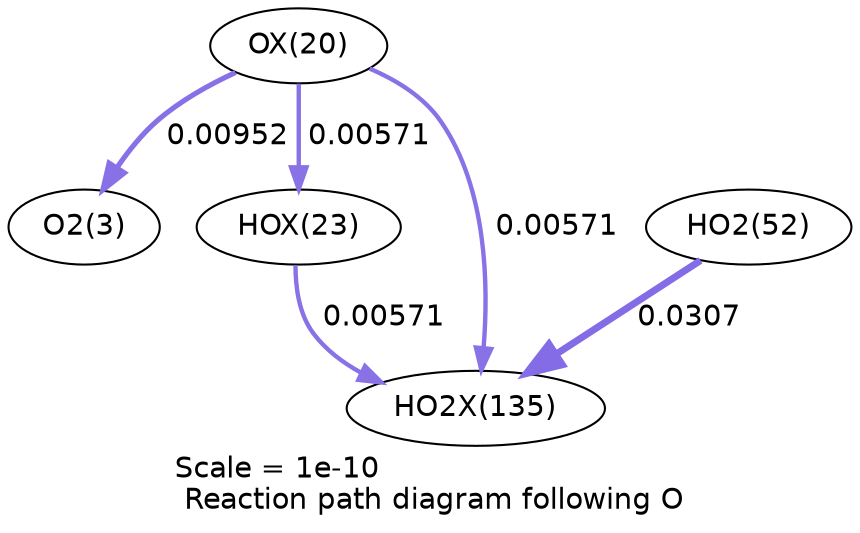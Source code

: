 digraph reaction_paths {
center=1;
s35 -> s5[fontname="Helvetica", penwidth=2.49, arrowsize=1.24, color="0.7, 0.51, 0.9"
, label=" 0.00952"];
s35 -> s38[fontname="Helvetica", penwidth=2.1, arrowsize=1.05, color="0.7, 0.506, 0.9"
, label=" 0.00571"];
s35 -> s51[fontname="Helvetica", penwidth=2.1, arrowsize=1.05, color="0.7, 0.506, 0.9"
, label=" 0.00571"];
s38 -> s51[fontname="Helvetica", penwidth=2.1, arrowsize=1.05, color="0.7, 0.506, 0.9"
, label=" 0.00571"];
s22 -> s51[fontname="Helvetica", penwidth=3.37, arrowsize=1.68, color="0.7, 0.531, 0.9"
, label=" 0.0307"];
s5 [ fontname="Helvetica", label="O2(3)"];
s22 [ fontname="Helvetica", label="HO2(52)"];
s35 [ fontname="Helvetica", label="OX(20)"];
s38 [ fontname="Helvetica", label="HOX(23)"];
s51 [ fontname="Helvetica", label="HO2X(135)"];
 label = "Scale = 1e-10\l Reaction path diagram following O";
 fontname = "Helvetica";
}
